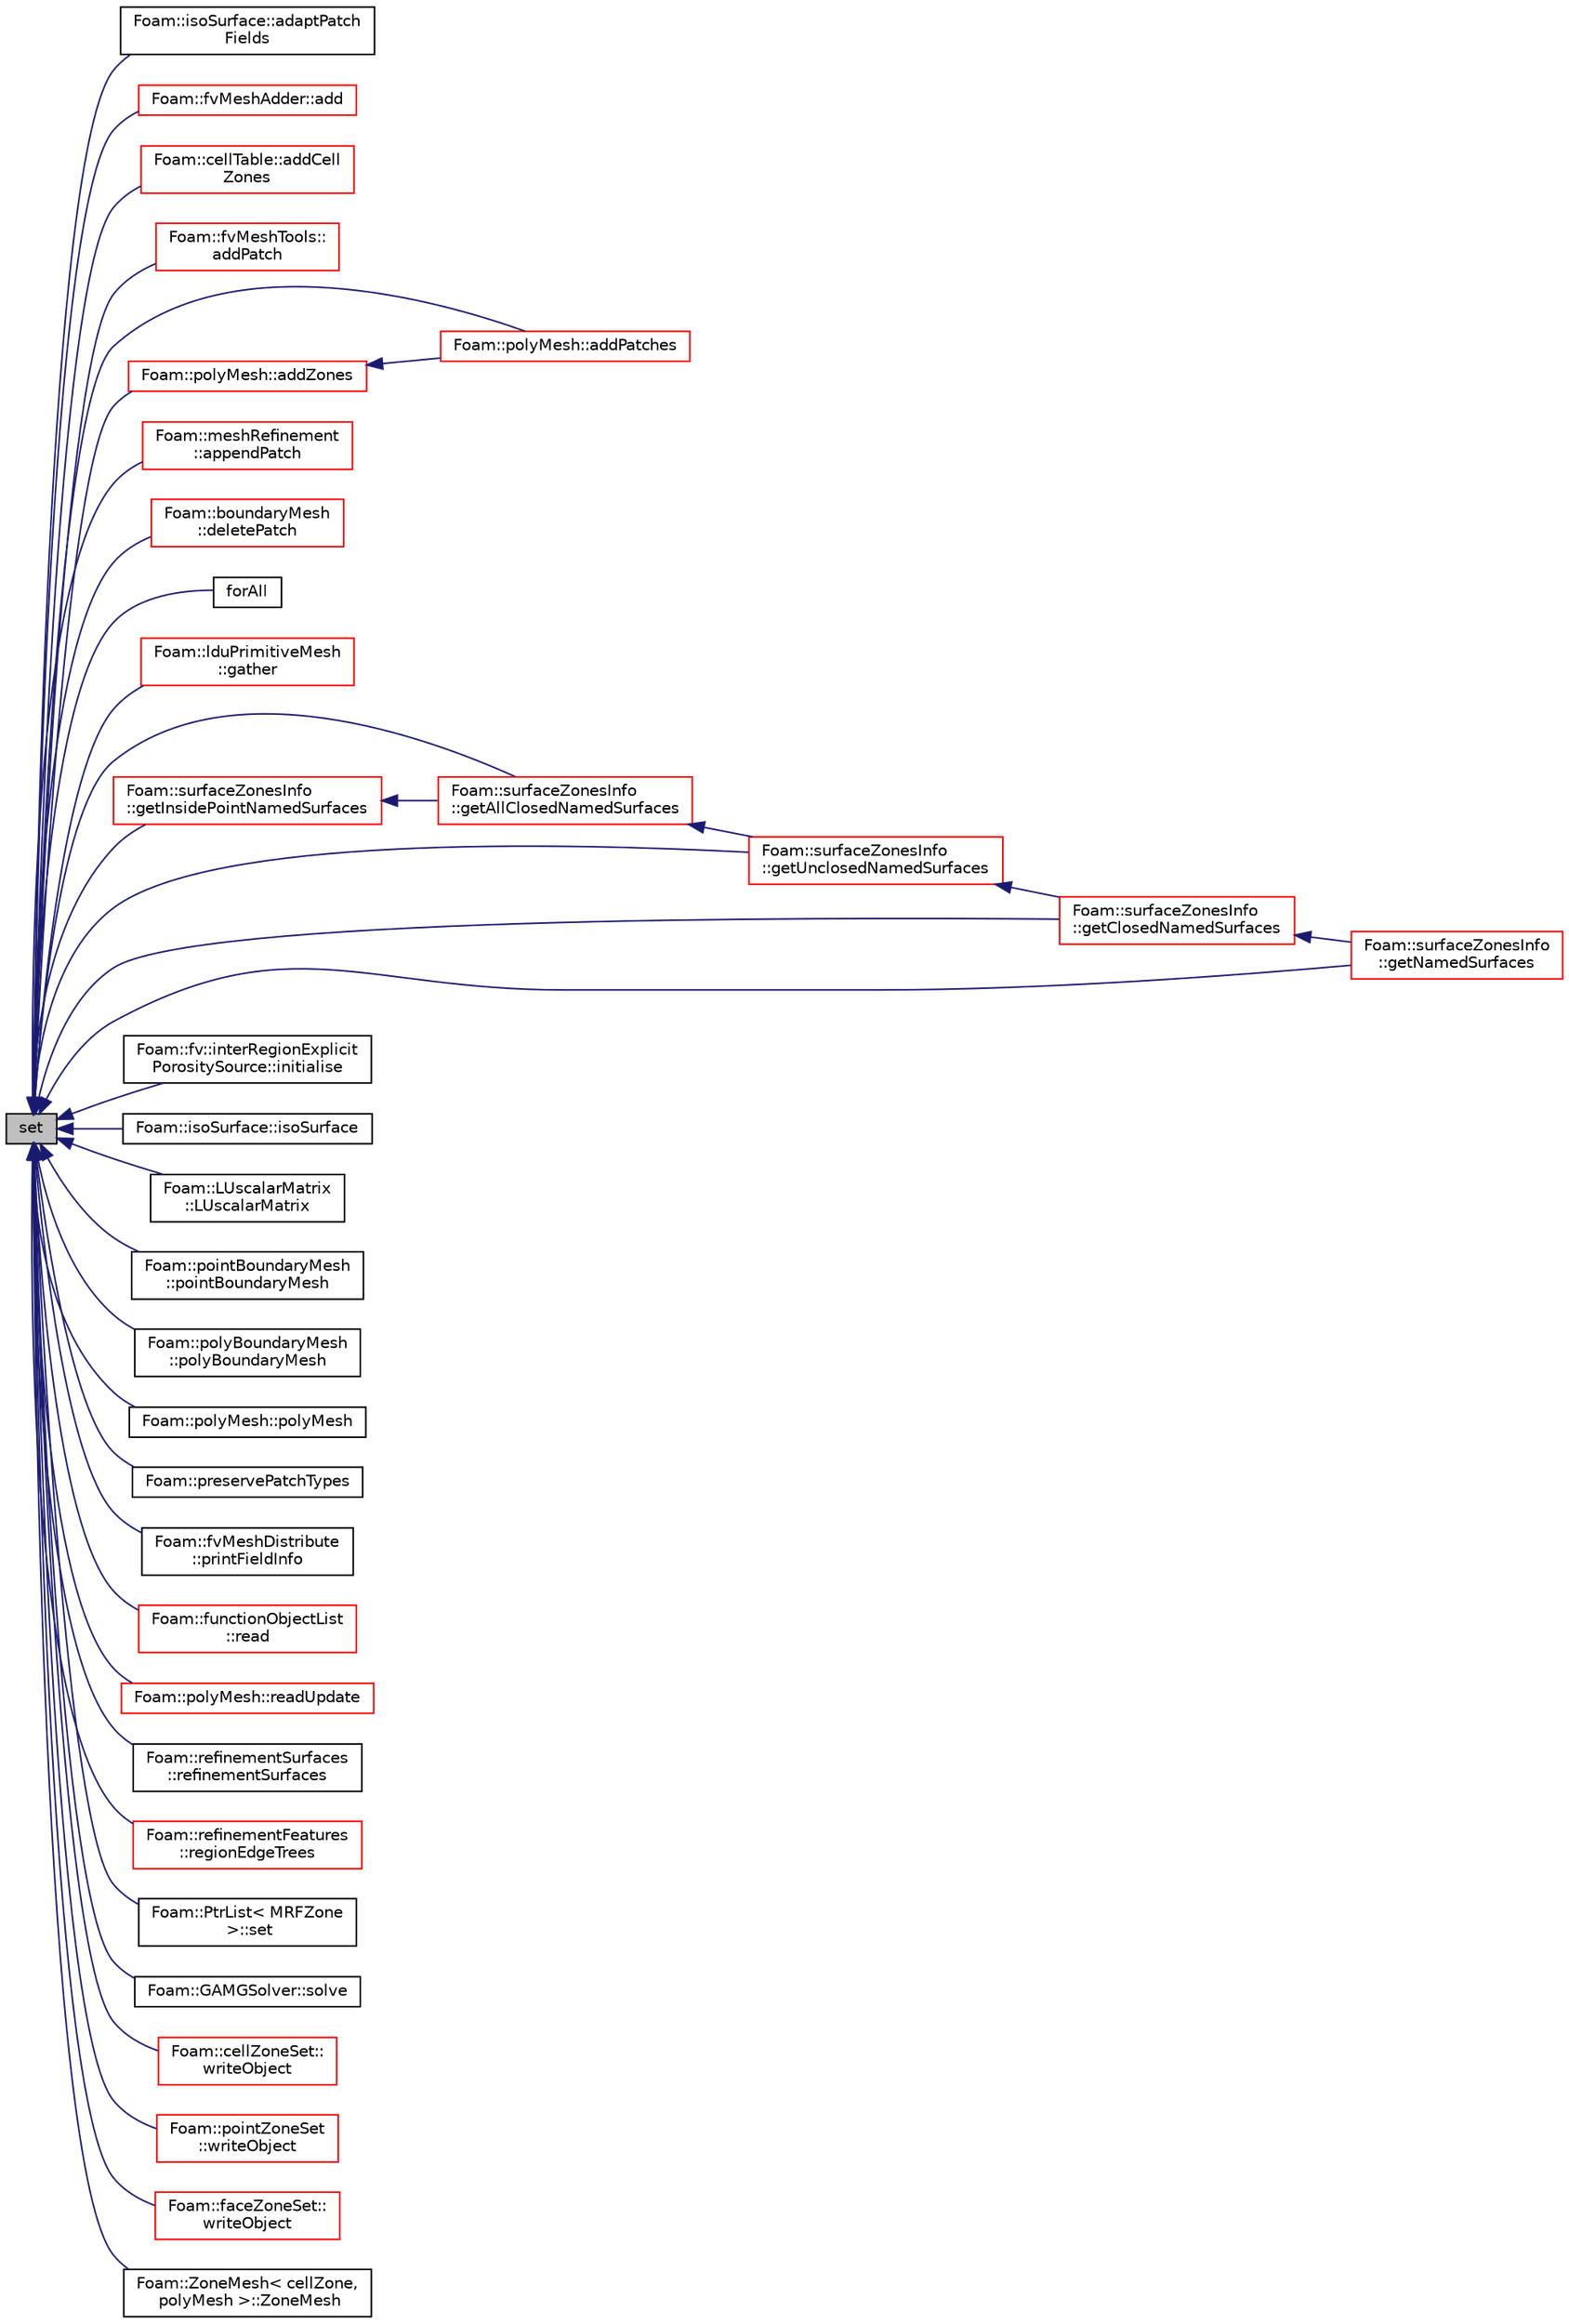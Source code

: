 digraph "set"
{
  bgcolor="transparent";
  edge [fontname="Helvetica",fontsize="10",labelfontname="Helvetica",labelfontsize="10"];
  node [fontname="Helvetica",fontsize="10",shape=record];
  rankdir="LR";
  Node5894 [label="set",height=0.2,width=0.4,color="black", fillcolor="grey75", style="filled", fontcolor="black"];
  Node5894 -> Node5895 [dir="back",color="midnightblue",fontsize="10",style="solid",fontname="Helvetica"];
  Node5895 [label="Foam::isoSurface::adaptPatch\lFields",height=0.2,width=0.4,color="black",URL="$a30621.html#a1f3e6ea9cc829d5a8fb0f0bb735cc434"];
  Node5894 -> Node5896 [dir="back",color="midnightblue",fontsize="10",style="solid",fontname="Helvetica"];
  Node5896 [label="Foam::fvMeshAdder::add",height=0.2,width=0.4,color="red",URL="$a22189.html#a279c8df949a7489a89a5f2c600e2e3ed",tooltip="Inplace add mesh to fvMesh. Maps all stored fields. Returns map. "];
  Node5894 -> Node5907 [dir="back",color="midnightblue",fontsize="10",style="solid",fontname="Helvetica"];
  Node5907 [label="Foam::cellTable::addCell\lZones",height=0.2,width=0.4,color="red",URL="$a22081.html#ab62ddf3f5719031d66f82307da8dfc11",tooltip="Classify tableIds into cellZones according to the cellTable. "];
  Node5894 -> Node5909 [dir="back",color="midnightblue",fontsize="10",style="solid",fontname="Helvetica"];
  Node5909 [label="Foam::fvMeshTools::\laddPatch",height=0.2,width=0.4,color="red",URL="$a22205.html#a590f160ae7ad17fa6394045ac077b9bf",tooltip="Add patch. Inserts patch before all processor patches. "];
  Node5894 -> Node5912 [dir="back",color="midnightblue",fontsize="10",style="solid",fontname="Helvetica"];
  Node5912 [label="Foam::polyMesh::addPatches",height=0.2,width=0.4,color="red",URL="$a28565.html#a6527fc99a1c5861553e2b107c6d9170f",tooltip="Add boundary patches. "];
  Node5894 -> Node6158 [dir="back",color="midnightblue",fontsize="10",style="solid",fontname="Helvetica"];
  Node6158 [label="Foam::polyMesh::addZones",height=0.2,width=0.4,color="red",URL="$a28565.html#a2e9c425fb50ce986acf3eb59fa7f1935",tooltip="Add mesh zones. "];
  Node6158 -> Node5912 [dir="back",color="midnightblue",fontsize="10",style="solid",fontname="Helvetica"];
  Node5894 -> Node6159 [dir="back",color="midnightblue",fontsize="10",style="solid",fontname="Helvetica"];
  Node6159 [label="Foam::meshRefinement\l::appendPatch",height=0.2,width=0.4,color="red",URL="$a25857.html#aed2a5a12ca106976301dd2d80efcb85a",tooltip="Helper:append patch to end of mesh. "];
  Node5894 -> Node6162 [dir="back",color="midnightblue",fontsize="10",style="solid",fontname="Helvetica"];
  Node6162 [label="Foam::boundaryMesh\l::deletePatch",height=0.2,width=0.4,color="red",URL="$a22169.html#a35bae3d1fccc75f1edba03069229ce71",tooltip="Delete from patch list. "];
  Node5894 -> Node6163 [dir="back",color="midnightblue",fontsize="10",style="solid",fontname="Helvetica"];
  Node6163 [label="forAll",height=0.2,width=0.4,color="black",URL="$a20492.html#a675e8a394affbc5f342d7c700be4e284"];
  Node5894 -> Node6164 [dir="back",color="midnightblue",fontsize="10",style="solid",fontname="Helvetica"];
  Node6164 [label="Foam::lduPrimitiveMesh\l::gather",height=0.2,width=0.4,color="red",URL="$a28285.html#ad7514c3eec68fa18c472b5dfe1c2b5a4",tooltip="Gather meshes from other processors onto procIDs[0]. "];
  Node5894 -> Node6168 [dir="back",color="midnightblue",fontsize="10",style="solid",fontname="Helvetica"];
  Node6168 [label="Foam::surfaceZonesInfo\l::getAllClosedNamedSurfaces",height=0.2,width=0.4,color="red",URL="$a25885.html#a75aca9a3b62ef695f9c980566832cdb0",tooltip="Get indices of surfaces with a cellZone that are closed. "];
  Node6168 -> Node6169 [dir="back",color="midnightblue",fontsize="10",style="solid",fontname="Helvetica"];
  Node6169 [label="Foam::surfaceZonesInfo\l::getUnclosedNamedSurfaces",height=0.2,width=0.4,color="red",URL="$a25885.html#aade0789e6b036b2004c5669a8ead2b3c",tooltip="Get indices of surfaces with a cellZone that are unclosed. "];
  Node6169 -> Node6170 [dir="back",color="midnightblue",fontsize="10",style="solid",fontname="Helvetica"];
  Node6170 [label="Foam::surfaceZonesInfo\l::getClosedNamedSurfaces",height=0.2,width=0.4,color="red",URL="$a25885.html#afc72d0018f44fb51a12eef8afbc9dd6d",tooltip="Get indices of surfaces with a cellZone that are closed and. "];
  Node6170 -> Node6171 [dir="back",color="midnightblue",fontsize="10",style="solid",fontname="Helvetica"];
  Node6171 [label="Foam::surfaceZonesInfo\l::getNamedSurfaces",height=0.2,width=0.4,color="red",URL="$a25885.html#a59d8871cd9c916017046af1f0a57c60f",tooltip="Get indices of named surfaces (surfaces with faceZoneName) "];
  Node5894 -> Node6170 [dir="back",color="midnightblue",fontsize="10",style="solid",fontname="Helvetica"];
  Node5894 -> Node6187 [dir="back",color="midnightblue",fontsize="10",style="solid",fontname="Helvetica"];
  Node6187 [label="Foam::surfaceZonesInfo\l::getInsidePointNamedSurfaces",height=0.2,width=0.4,color="red",URL="$a25885.html#a0be2bcccdb6dd384cad14772b44fb840",tooltip="Get indices of surfaces with a cellZone that have &#39;insidePoint&#39;. "];
  Node6187 -> Node6168 [dir="back",color="midnightblue",fontsize="10",style="solid",fontname="Helvetica"];
  Node5894 -> Node6171 [dir="back",color="midnightblue",fontsize="10",style="solid",fontname="Helvetica"];
  Node5894 -> Node6169 [dir="back",color="midnightblue",fontsize="10",style="solid",fontname="Helvetica"];
  Node5894 -> Node6188 [dir="back",color="midnightblue",fontsize="10",style="solid",fontname="Helvetica"];
  Node6188 [label="Foam::fv::interRegionExplicit\lPorositySource::initialise",height=0.2,width=0.4,color="black",URL="$a24669.html#a18abf8b19283101238a77c9e6865b673",tooltip="Initialise. "];
  Node5894 -> Node6189 [dir="back",color="midnightblue",fontsize="10",style="solid",fontname="Helvetica"];
  Node6189 [label="Foam::isoSurface::isoSurface",height=0.2,width=0.4,color="black",URL="$a30621.html#a2d3f6322d0523951b389b2245851396f",tooltip="Construct from cell values and point values. Uses boundaryField. "];
  Node5894 -> Node6190 [dir="back",color="midnightblue",fontsize="10",style="solid",fontname="Helvetica"];
  Node6190 [label="Foam::LUscalarMatrix\l::LUscalarMatrix",height=0.2,width=0.4,color="black",URL="$a28169.html#aebab11f1a492c2f8e5e99c3e138253ce",tooltip="Construct from lduMatrix and perform LU decomposition. "];
  Node5894 -> Node6191 [dir="back",color="midnightblue",fontsize="10",style="solid",fontname="Helvetica"];
  Node6191 [label="Foam::pointBoundaryMesh\l::pointBoundaryMesh",height=0.2,width=0.4,color="black",URL="$a28393.html#abfa880ec6cf06080cdf25527936c3f6e",tooltip="Construct from polyBoundaryMesh. "];
  Node5894 -> Node6192 [dir="back",color="midnightblue",fontsize="10",style="solid",fontname="Helvetica"];
  Node6192 [label="Foam::polyBoundaryMesh\l::polyBoundaryMesh",height=0.2,width=0.4,color="black",URL="$a28557.html#ad5d52e41ec3887120247d19b535cd4e1",tooltip="Read constructor given IOobject and a polyMesh reference. "];
  Node5894 -> Node6147 [dir="back",color="midnightblue",fontsize="10",style="solid",fontname="Helvetica"];
  Node6147 [label="Foam::polyMesh::polyMesh",height=0.2,width=0.4,color="black",URL="$a28565.html#a26bb3c2a2a5476b329d60ac7646e18a7",tooltip="Construct from cell shapes. "];
  Node5894 -> Node6193 [dir="back",color="midnightblue",fontsize="10",style="solid",fontname="Helvetica"];
  Node6193 [label="Foam::preservePatchTypes",height=0.2,width=0.4,color="black",URL="$a21851.html#aa5ba4f565a185dfa03afee2986b82183",tooltip="Preserve patch types. "];
  Node5894 -> Node6194 [dir="back",color="midnightblue",fontsize="10",style="solid",fontname="Helvetica"];
  Node6194 [label="Foam::fvMeshDistribute\l::printFieldInfo",height=0.2,width=0.4,color="black",URL="$a22197.html#ac01a969a7e9466cbdca2475c4c0bd9c2",tooltip="Print some field info. "];
  Node5894 -> Node6195 [dir="back",color="midnightblue",fontsize="10",style="solid",fontname="Helvetica"];
  Node6195 [label="Foam::functionObjectList\l::read",height=0.2,width=0.4,color="red",URL="$a27221.html#af816873151ddb0126e98bb2f914d8ed5",tooltip="Read and set the function objects if their data have changed. "];
  Node5894 -> Node7096 [dir="back",color="midnightblue",fontsize="10",style="solid",fontname="Helvetica"];
  Node7096 [label="Foam::polyMesh::readUpdate",height=0.2,width=0.4,color="red",URL="$a28565.html#a9d298b9dbcdbe96c85e7ea556233a8c2",tooltip="Update the mesh based on the mesh files saved in. "];
  Node5894 -> Node7389 [dir="back",color="midnightblue",fontsize="10",style="solid",fontname="Helvetica"];
  Node7389 [label="Foam::refinementSurfaces\l::refinementSurfaces",height=0.2,width=0.4,color="black",URL="$a25881.html#a3eecea7df2307ad6efac0393c421de74",tooltip="Construct from surfaces and dictionary. "];
  Node5894 -> Node7917 [dir="back",color="midnightblue",fontsize="10",style="solid",fontname="Helvetica"];
  Node7917 [label="Foam::refinementFeatures\l::regionEdgeTrees",height=0.2,width=0.4,color="red",URL="$a25877.html#a8b10e1c25153aef632c6fea885ce9bf0"];
  Node5894 -> Node7923 [dir="back",color="midnightblue",fontsize="10",style="solid",fontname="Helvetica"];
  Node7923 [label="Foam::PtrList\< MRFZone\l \>::set",height=0.2,width=0.4,color="black",URL="$a27029.html#a3dc9ec926e68ab9335ca0af308914b54",tooltip="Set element to given T* and return old element (can be nullptr) "];
  Node5894 -> Node6697 [dir="back",color="midnightblue",fontsize="10",style="solid",fontname="Helvetica"];
  Node6697 [label="Foam::GAMGSolver::solve",height=0.2,width=0.4,color="black",URL="$a28045.html#ad38597d099f9905e3f399b01af791bcb",tooltip="Solve. "];
  Node5894 -> Node7924 [dir="back",color="midnightblue",fontsize="10",style="solid",fontname="Helvetica"];
  Node7924 [label="Foam::cellZoneSet::\lwriteObject",height=0.2,width=0.4,color="red",URL="$a26577.html#ad29090f3bdbff43fd95fa2d856219b5f",tooltip="Write cellZone. "];
  Node5894 -> Node7926 [dir="back",color="midnightblue",fontsize="10",style="solid",fontname="Helvetica"];
  Node7926 [label="Foam::pointZoneSet\l::writeObject",height=0.2,width=0.4,color="red",URL="$a26593.html#ad29090f3bdbff43fd95fa2d856219b5f",tooltip="Write pointZone. "];
  Node5894 -> Node7928 [dir="back",color="midnightblue",fontsize="10",style="solid",fontname="Helvetica"];
  Node7928 [label="Foam::faceZoneSet::\lwriteObject",height=0.2,width=0.4,color="red",URL="$a26585.html#ad29090f3bdbff43fd95fa2d856219b5f",tooltip="Write faceZone. "];
  Node5894 -> Node7930 [dir="back",color="midnightblue",fontsize="10",style="solid",fontname="Helvetica"];
  Node7930 [label="Foam::ZoneMesh\< cellZone,\l polyMesh \>::ZoneMesh",height=0.2,width=0.4,color="black",URL="$a28677.html#a52d0e850392e5c299af6c11ba9bb0a9a",tooltip="Construct given a PtrList. "];
}
